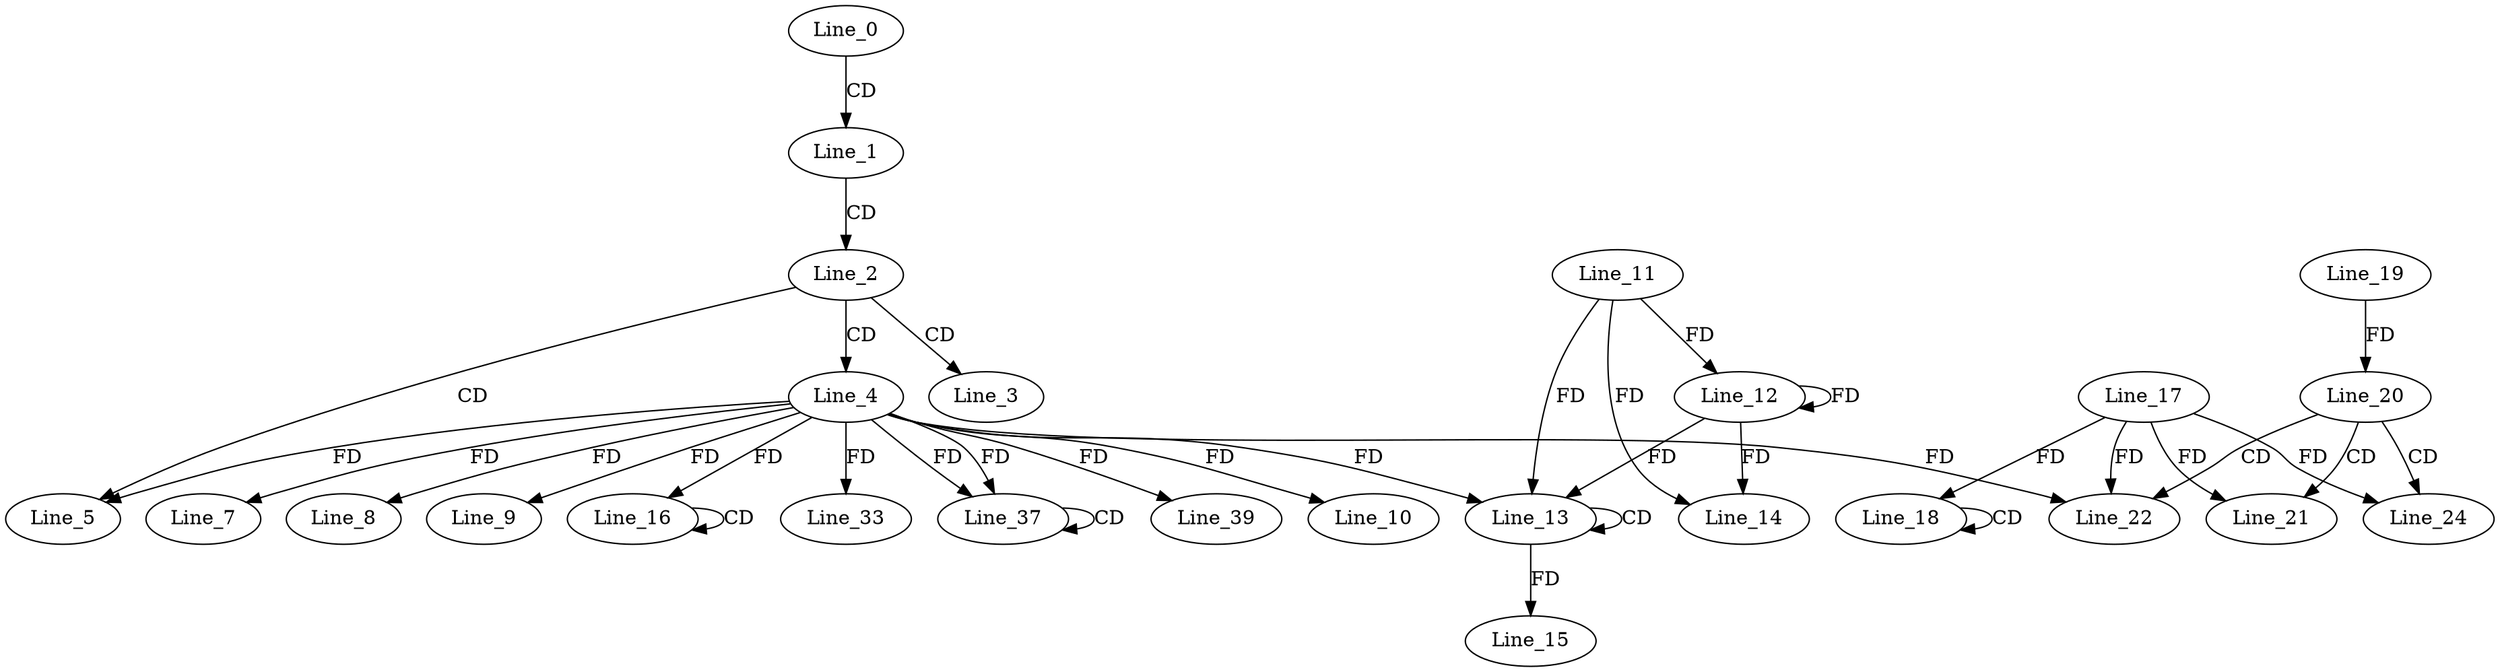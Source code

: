 digraph G {
  Line_0;
  Line_1;
  Line_2;
  Line_3;
  Line_4;
  Line_5;
  Line_7;
  Line_8;
  Line_9;
  Line_10;
  Line_11;
  Line_12;
  Line_13;
  Line_13;
  Line_14;
  Line_15;
  Line_16;
  Line_16;
  Line_18;
  Line_18;
  Line_17;
  Line_18;
  Line_19;
  Line_20;
  Line_21;
  Line_21;
  Line_22;
  Line_22;
  Line_24;
  Line_24;
  Line_33;
  Line_37;
  Line_37;
  Line_39;
  Line_0 -> Line_1 [ label="CD" ];
  Line_1 -> Line_2 [ label="CD" ];
  Line_2 -> Line_3 [ label="CD" ];
  Line_2 -> Line_4 [ label="CD" ];
  Line_2 -> Line_5 [ label="CD" ];
  Line_4 -> Line_5 [ label="FD" ];
  Line_4 -> Line_7 [ label="FD" ];
  Line_4 -> Line_8 [ label="FD" ];
  Line_4 -> Line_9 [ label="FD" ];
  Line_4 -> Line_10 [ label="FD" ];
  Line_11 -> Line_12 [ label="FD" ];
  Line_12 -> Line_12 [ label="FD" ];
  Line_13 -> Line_13 [ label="CD" ];
  Line_4 -> Line_13 [ label="FD" ];
  Line_11 -> Line_13 [ label="FD" ];
  Line_12 -> Line_13 [ label="FD" ];
  Line_11 -> Line_14 [ label="FD" ];
  Line_12 -> Line_14 [ label="FD" ];
  Line_13 -> Line_15 [ label="FD" ];
  Line_16 -> Line_16 [ label="CD" ];
  Line_4 -> Line_16 [ label="FD" ];
  Line_18 -> Line_18 [ label="CD" ];
  Line_17 -> Line_18 [ label="FD" ];
  Line_19 -> Line_20 [ label="FD" ];
  Line_20 -> Line_21 [ label="CD" ];
  Line_17 -> Line_21 [ label="FD" ];
  Line_20 -> Line_22 [ label="CD" ];
  Line_4 -> Line_22 [ label="FD" ];
  Line_17 -> Line_22 [ label="FD" ];
  Line_20 -> Line_24 [ label="CD" ];
  Line_17 -> Line_24 [ label="FD" ];
  Line_4 -> Line_33 [ label="FD" ];
  Line_4 -> Line_37 [ label="FD" ];
  Line_37 -> Line_37 [ label="CD" ];
  Line_4 -> Line_37 [ label="FD" ];
  Line_4 -> Line_39 [ label="FD" ];
}
